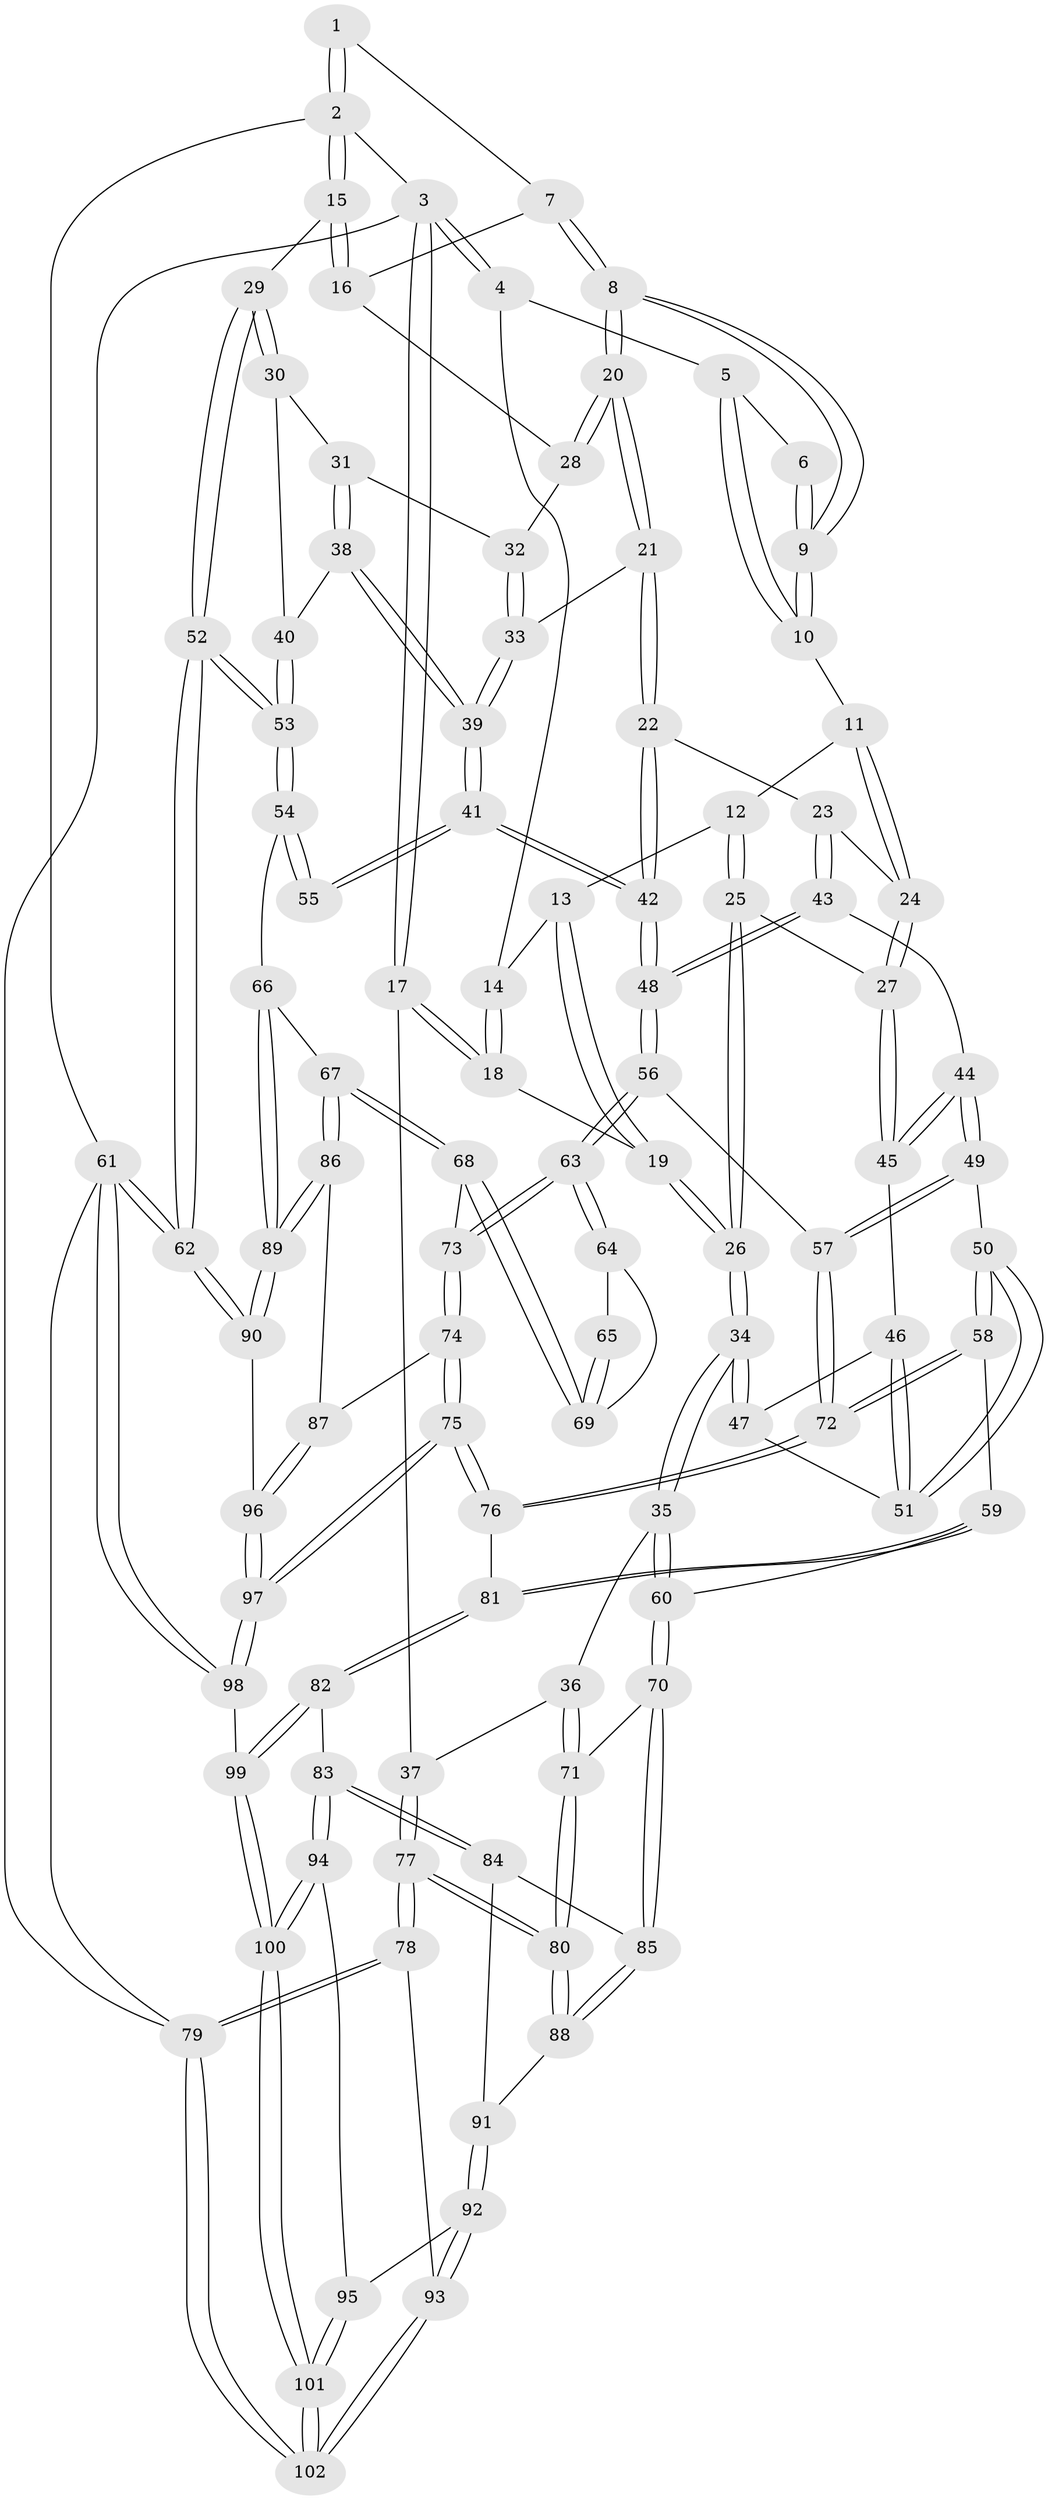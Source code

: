 // Generated by graph-tools (version 1.1) at 2025/11/02/27/25 16:11:56]
// undirected, 102 vertices, 252 edges
graph export_dot {
graph [start="1"]
  node [color=gray90,style=filled];
  1 [pos="+0.7372819432973998+0"];
  2 [pos="+1+0"];
  3 [pos="+0+0"];
  4 [pos="+0.27411045855445393+0"];
  5 [pos="+0.377334561914983+0"];
  6 [pos="+0.5517055908345748+0"];
  7 [pos="+0.6876609903659181+0.061304634668401296"];
  8 [pos="+0.6202103721069689+0.13648613642451196"];
  9 [pos="+0.6164970533146809+0.13400434579393247"];
  10 [pos="+0.5545156371365431+0.11363746265500431"];
  11 [pos="+0.5035047675699761+0.128773682675876"];
  12 [pos="+0.31319383223210456+0.04849499512344723"];
  13 [pos="+0.3025885440374135+0.019460045947461767"];
  14 [pos="+0.2729811051653074+0"];
  15 [pos="+1+0"];
  16 [pos="+0.8697960548500705+0.09826723974081596"];
  17 [pos="+0+0.25268355424350447"];
  18 [pos="+0.056855217608365725+0.19248335826334728"];
  19 [pos="+0.13678767713184367+0.21740030764827334"];
  20 [pos="+0.6304593774813132+0.1679972172524001"];
  21 [pos="+0.6296854647241491+0.20160485608586787"];
  22 [pos="+0.5984383014043705+0.25751302261014286"];
  23 [pos="+0.47942207226115957+0.2673484274131984"];
  24 [pos="+0.42071036489378444+0.25216177248544797"];
  25 [pos="+0.3321256507642634+0.2291706329266044"];
  26 [pos="+0.25672481383670553+0.2978060637160715"];
  27 [pos="+0.41035605386483487+0.25343611036313923"];
  28 [pos="+0.8335622851463099+0.14666094072903302"];
  29 [pos="+1+0"];
  30 [pos="+0.9351629471835756+0.2567682214218654"];
  31 [pos="+0.8655901021149041+0.2695520468587618"];
  32 [pos="+0.8320683035943531+0.15369216311493633"];
  33 [pos="+0.7578216540525196+0.2624646919812446"];
  34 [pos="+0.24831097194213483+0.33282714311790507"];
  35 [pos="+0.21547031462648683+0.3914375481220933"];
  36 [pos="+0.019473883361106288+0.4131171463682033"];
  37 [pos="+0+0.3461859907059019"];
  38 [pos="+0.8231550141414045+0.33082018126534596"];
  39 [pos="+0.7936353375133245+0.34400769524306174"];
  40 [pos="+0.935136065440522+0.35325300151880606"];
  41 [pos="+0.7808570663323301+0.37010131505620675"];
  42 [pos="+0.6328173820478548+0.41410135978202584"];
  43 [pos="+0.49813018928442576+0.3576866593890806"];
  44 [pos="+0.4522728709984672+0.3907771548664097"];
  45 [pos="+0.4219617224316083+0.34560526757981375"];
  46 [pos="+0.4107004742772775+0.3568704953859635"];
  47 [pos="+0.34419458798730995+0.3833059563959169"];
  48 [pos="+0.6288689523064027+0.4208648313120205"];
  49 [pos="+0.4533756551487142+0.452981722471787"];
  50 [pos="+0.41374655944592753+0.4781197140933847"];
  51 [pos="+0.37909759911930324+0.4132999054752791"];
  52 [pos="+1+0.542012330159203"];
  53 [pos="+1+0.540131348749832"];
  54 [pos="+1+0.5498090170061134"];
  55 [pos="+0.8355207175841053+0.45523989598773873"];
  56 [pos="+0.6180474356263381+0.4535501511791047"];
  57 [pos="+0.6094330608809333+0.46068189623398165"];
  58 [pos="+0.40518825739254233+0.4909543020949093"];
  59 [pos="+0.3615475320731622+0.539357136201465"];
  60 [pos="+0.26568615262578416+0.5192135813480524"];
  61 [pos="+1+1"];
  62 [pos="+1+1"];
  63 [pos="+0.6983212640799551+0.5218191888356833"];
  64 [pos="+0.7539590688167418+0.5145696805889517"];
  65 [pos="+0.8162536031577889+0.47323457455984863"];
  66 [pos="+0.8604862837994248+0.6354229577077"];
  67 [pos="+0.8561328153728509+0.6363314254474295"];
  68 [pos="+0.8155746854663023+0.6138496321332308"];
  69 [pos="+0.7948810164361257+0.5619250109167893"];
  70 [pos="+0.19238701473543632+0.6035523289163762"];
  71 [pos="+0.10434056781258795+0.570111624711498"];
  72 [pos="+0.5662323207363835+0.5766533681863221"];
  73 [pos="+0.7198045654754284+0.5969426085323796"];
  74 [pos="+0.5968624707794509+0.7559300951260375"];
  75 [pos="+0.5394897089648293+0.7548534408550127"];
  76 [pos="+0.5282934196171297+0.7501170022098504"];
  77 [pos="+0+0.7735167741709505"];
  78 [pos="+0+0.867814738548155"];
  79 [pos="+0+1"];
  80 [pos="+0+0.7524804388763664"];
  81 [pos="+0.47289057660786965+0.7531107725836403"];
  82 [pos="+0.47245024631039734+0.7533869068169984"];
  83 [pos="+0.3652088239060679+0.7893827882485598"];
  84 [pos="+0.2566695367763762+0.745434890287371"];
  85 [pos="+0.1953464282454006+0.6791532130693219"];
  86 [pos="+0.7618661578447435+0.7450315111690868"];
  87 [pos="+0.6057048357412976+0.7589303458058051"];
  88 [pos="+0.016454660770248285+0.7567001141904497"];
  89 [pos="+0.9269335950038196+0.9093269528820476"];
  90 [pos="+0.956899348476945+0.9518222985547574"];
  91 [pos="+0.14527136918946668+0.8467780738627017"];
  92 [pos="+0.15307653168893676+0.9003905328310078"];
  93 [pos="+0.1228681588616416+0.9291833283661585"];
  94 [pos="+0.30875594251883+0.8996783577961319"];
  95 [pos="+0.21573513178022585+0.9177631650398339"];
  96 [pos="+0.7158747451034349+0.8935242816735641"];
  97 [pos="+0.6140008334173906+1"];
  98 [pos="+0.6127342290854563+1"];
  99 [pos="+0.42698863814669596+1"];
  100 [pos="+0.3663186160198113+1"];
  101 [pos="+0.1618103336797905+1"];
  102 [pos="+0.12947667455828862+1"];
  1 -- 2;
  1 -- 2;
  1 -- 7;
  2 -- 3;
  2 -- 15;
  2 -- 15;
  2 -- 61;
  3 -- 4;
  3 -- 4;
  3 -- 17;
  3 -- 17;
  3 -- 79;
  4 -- 5;
  4 -- 14;
  5 -- 6;
  5 -- 10;
  5 -- 10;
  6 -- 9;
  6 -- 9;
  7 -- 8;
  7 -- 8;
  7 -- 16;
  8 -- 9;
  8 -- 9;
  8 -- 20;
  8 -- 20;
  9 -- 10;
  9 -- 10;
  10 -- 11;
  11 -- 12;
  11 -- 24;
  11 -- 24;
  12 -- 13;
  12 -- 25;
  12 -- 25;
  13 -- 14;
  13 -- 19;
  13 -- 19;
  14 -- 18;
  14 -- 18;
  15 -- 16;
  15 -- 16;
  15 -- 29;
  16 -- 28;
  17 -- 18;
  17 -- 18;
  17 -- 37;
  18 -- 19;
  19 -- 26;
  19 -- 26;
  20 -- 21;
  20 -- 21;
  20 -- 28;
  20 -- 28;
  21 -- 22;
  21 -- 22;
  21 -- 33;
  22 -- 23;
  22 -- 42;
  22 -- 42;
  23 -- 24;
  23 -- 43;
  23 -- 43;
  24 -- 27;
  24 -- 27;
  25 -- 26;
  25 -- 26;
  25 -- 27;
  26 -- 34;
  26 -- 34;
  27 -- 45;
  27 -- 45;
  28 -- 32;
  29 -- 30;
  29 -- 30;
  29 -- 52;
  29 -- 52;
  30 -- 31;
  30 -- 40;
  31 -- 32;
  31 -- 38;
  31 -- 38;
  32 -- 33;
  32 -- 33;
  33 -- 39;
  33 -- 39;
  34 -- 35;
  34 -- 35;
  34 -- 47;
  34 -- 47;
  35 -- 36;
  35 -- 60;
  35 -- 60;
  36 -- 37;
  36 -- 71;
  36 -- 71;
  37 -- 77;
  37 -- 77;
  38 -- 39;
  38 -- 39;
  38 -- 40;
  39 -- 41;
  39 -- 41;
  40 -- 53;
  40 -- 53;
  41 -- 42;
  41 -- 42;
  41 -- 55;
  41 -- 55;
  42 -- 48;
  42 -- 48;
  43 -- 44;
  43 -- 48;
  43 -- 48;
  44 -- 45;
  44 -- 45;
  44 -- 49;
  44 -- 49;
  45 -- 46;
  46 -- 47;
  46 -- 51;
  46 -- 51;
  47 -- 51;
  48 -- 56;
  48 -- 56;
  49 -- 50;
  49 -- 57;
  49 -- 57;
  50 -- 51;
  50 -- 51;
  50 -- 58;
  50 -- 58;
  52 -- 53;
  52 -- 53;
  52 -- 62;
  52 -- 62;
  53 -- 54;
  53 -- 54;
  54 -- 55;
  54 -- 55;
  54 -- 66;
  56 -- 57;
  56 -- 63;
  56 -- 63;
  57 -- 72;
  57 -- 72;
  58 -- 59;
  58 -- 72;
  58 -- 72;
  59 -- 60;
  59 -- 81;
  59 -- 81;
  60 -- 70;
  60 -- 70;
  61 -- 62;
  61 -- 62;
  61 -- 98;
  61 -- 98;
  61 -- 79;
  62 -- 90;
  62 -- 90;
  63 -- 64;
  63 -- 64;
  63 -- 73;
  63 -- 73;
  64 -- 65;
  64 -- 69;
  65 -- 69;
  65 -- 69;
  66 -- 67;
  66 -- 89;
  66 -- 89;
  67 -- 68;
  67 -- 68;
  67 -- 86;
  67 -- 86;
  68 -- 69;
  68 -- 69;
  68 -- 73;
  70 -- 71;
  70 -- 85;
  70 -- 85;
  71 -- 80;
  71 -- 80;
  72 -- 76;
  72 -- 76;
  73 -- 74;
  73 -- 74;
  74 -- 75;
  74 -- 75;
  74 -- 87;
  75 -- 76;
  75 -- 76;
  75 -- 97;
  75 -- 97;
  76 -- 81;
  77 -- 78;
  77 -- 78;
  77 -- 80;
  77 -- 80;
  78 -- 79;
  78 -- 79;
  78 -- 93;
  79 -- 102;
  79 -- 102;
  80 -- 88;
  80 -- 88;
  81 -- 82;
  81 -- 82;
  82 -- 83;
  82 -- 99;
  82 -- 99;
  83 -- 84;
  83 -- 84;
  83 -- 94;
  83 -- 94;
  84 -- 85;
  84 -- 91;
  85 -- 88;
  85 -- 88;
  86 -- 87;
  86 -- 89;
  86 -- 89;
  87 -- 96;
  87 -- 96;
  88 -- 91;
  89 -- 90;
  89 -- 90;
  90 -- 96;
  91 -- 92;
  91 -- 92;
  92 -- 93;
  92 -- 93;
  92 -- 95;
  93 -- 102;
  93 -- 102;
  94 -- 95;
  94 -- 100;
  94 -- 100;
  95 -- 101;
  95 -- 101;
  96 -- 97;
  96 -- 97;
  97 -- 98;
  97 -- 98;
  98 -- 99;
  99 -- 100;
  99 -- 100;
  100 -- 101;
  100 -- 101;
  101 -- 102;
  101 -- 102;
}
